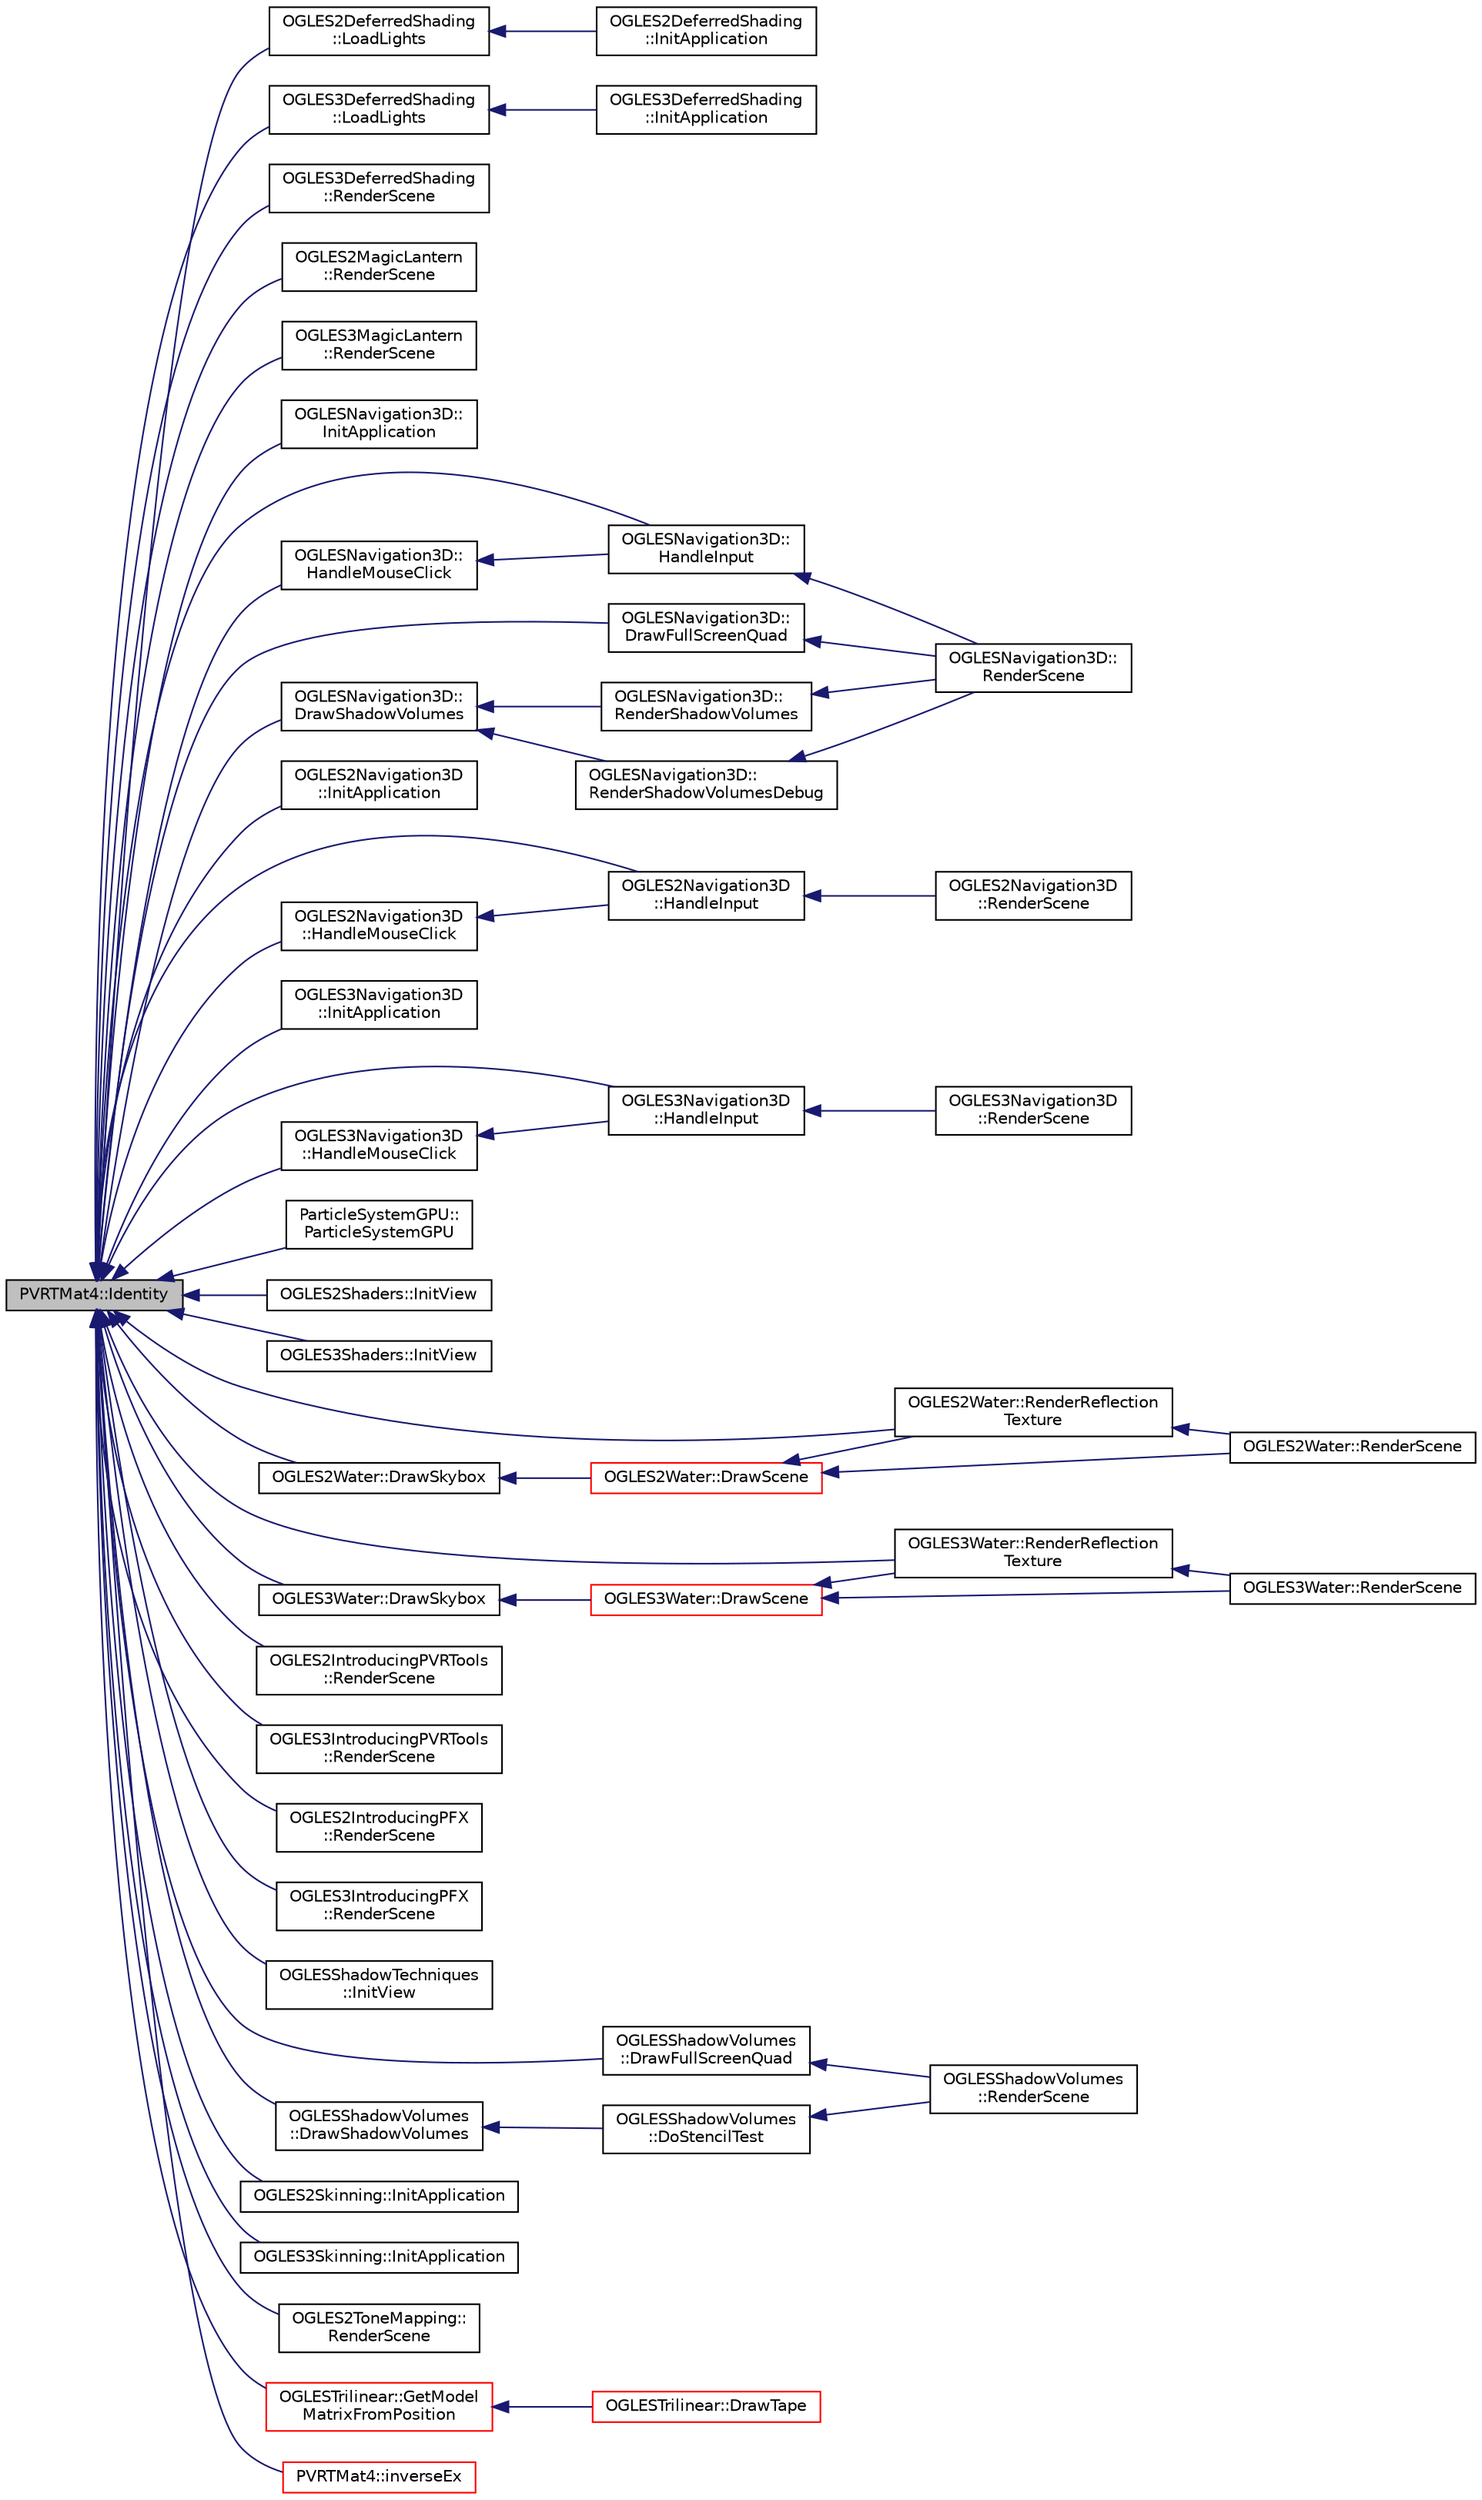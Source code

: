digraph "PVRTMat4::Identity"
{
  edge [fontname="Helvetica",fontsize="10",labelfontname="Helvetica",labelfontsize="10"];
  node [fontname="Helvetica",fontsize="10",shape=record];
  rankdir="LR";
  Node1 [label="PVRTMat4::Identity",height=0.2,width=0.4,color="black", fillcolor="grey75", style="filled", fontcolor="black"];
  Node1 -> Node2 [dir="back",color="midnightblue",fontsize="10",style="solid"];
  Node2 [label="OGLES2DeferredShading\l::LoadLights",height=0.2,width=0.4,color="black", fillcolor="white", style="filled",URL="$class_o_g_l_e_s2_deferred_shading.html#a602479fd9c6d9a9983e6c1c239f94f59"];
  Node2 -> Node3 [dir="back",color="midnightblue",fontsize="10",style="solid"];
  Node3 [label="OGLES2DeferredShading\l::InitApplication",height=0.2,width=0.4,color="black", fillcolor="white", style="filled",URL="$class_o_g_l_e_s2_deferred_shading.html#a7924c712514baff744873436c9bea61e"];
  Node1 -> Node4 [dir="back",color="midnightblue",fontsize="10",style="solid"];
  Node4 [label="OGLES3DeferredShading\l::LoadLights",height=0.2,width=0.4,color="black", fillcolor="white", style="filled",URL="$class_o_g_l_e_s3_deferred_shading.html#a517b7c3d27650a5a8b61f060298055d1"];
  Node4 -> Node5 [dir="back",color="midnightblue",fontsize="10",style="solid"];
  Node5 [label="OGLES3DeferredShading\l::InitApplication",height=0.2,width=0.4,color="black", fillcolor="white", style="filled",URL="$class_o_g_l_e_s3_deferred_shading.html#a2c0ed9c939c83e76f32e0544c6a51975"];
  Node1 -> Node6 [dir="back",color="midnightblue",fontsize="10",style="solid"];
  Node6 [label="OGLES3DeferredShading\l::RenderScene",height=0.2,width=0.4,color="black", fillcolor="white", style="filled",URL="$class_o_g_l_e_s3_deferred_shading.html#a65b2f29d4627953888de63c1052852f5"];
  Node1 -> Node7 [dir="back",color="midnightblue",fontsize="10",style="solid"];
  Node7 [label="OGLES2MagicLantern\l::RenderScene",height=0.2,width=0.4,color="black", fillcolor="white", style="filled",URL="$class_o_g_l_e_s2_magic_lantern.html#a8a871ffcbbd00d419fdaf1c0c99c154f"];
  Node1 -> Node8 [dir="back",color="midnightblue",fontsize="10",style="solid"];
  Node8 [label="OGLES3MagicLantern\l::RenderScene",height=0.2,width=0.4,color="black", fillcolor="white", style="filled",URL="$class_o_g_l_e_s3_magic_lantern.html#a60662b8c25d2b6f583b89676d628761c"];
  Node1 -> Node9 [dir="back",color="midnightblue",fontsize="10",style="solid"];
  Node9 [label="OGLESNavigation3D::\lInitApplication",height=0.2,width=0.4,color="black", fillcolor="white", style="filled",URL="$class_o_g_l_e_s_navigation3_d.html#a7021194693eee5f436a0a7b00b0cf010"];
  Node1 -> Node10 [dir="back",color="midnightblue",fontsize="10",style="solid"];
  Node10 [label="OGLESNavigation3D::\lHandleInput",height=0.2,width=0.4,color="black", fillcolor="white", style="filled",URL="$class_o_g_l_e_s_navigation3_d.html#acf6ceaae2d7321143a5ffb2816e8e238"];
  Node10 -> Node11 [dir="back",color="midnightblue",fontsize="10",style="solid"];
  Node11 [label="OGLESNavigation3D::\lRenderScene",height=0.2,width=0.4,color="black", fillcolor="white", style="filled",URL="$class_o_g_l_e_s_navigation3_d.html#a11efe99292758062efe901fb67d54f02"];
  Node1 -> Node12 [dir="back",color="midnightblue",fontsize="10",style="solid"];
  Node12 [label="OGLESNavigation3D::\lHandleMouseClick",height=0.2,width=0.4,color="black", fillcolor="white", style="filled",URL="$class_o_g_l_e_s_navigation3_d.html#a23b052f7c3232ad7bfe47edb7182d58c"];
  Node12 -> Node10 [dir="back",color="midnightblue",fontsize="10",style="solid"];
  Node1 -> Node13 [dir="back",color="midnightblue",fontsize="10",style="solid"];
  Node13 [label="OGLESNavigation3D::\lDrawFullScreenQuad",height=0.2,width=0.4,color="black", fillcolor="white", style="filled",URL="$class_o_g_l_e_s_navigation3_d.html#acbec4cf27e8e0da7e398a273b448ec17"];
  Node13 -> Node11 [dir="back",color="midnightblue",fontsize="10",style="solid"];
  Node1 -> Node14 [dir="back",color="midnightblue",fontsize="10",style="solid"];
  Node14 [label="OGLESNavigation3D::\lDrawShadowVolumes",height=0.2,width=0.4,color="black", fillcolor="white", style="filled",URL="$class_o_g_l_e_s_navigation3_d.html#ab80b67fdc45b06f8bfba4747812910da"];
  Node14 -> Node15 [dir="back",color="midnightblue",fontsize="10",style="solid"];
  Node15 [label="OGLESNavigation3D::\lRenderShadowVolumes",height=0.2,width=0.4,color="black", fillcolor="white", style="filled",URL="$class_o_g_l_e_s_navigation3_d.html#a49a1ff3e126015e6753d274a0aa5b493"];
  Node15 -> Node11 [dir="back",color="midnightblue",fontsize="10",style="solid"];
  Node14 -> Node16 [dir="back",color="midnightblue",fontsize="10",style="solid"];
  Node16 [label="OGLESNavigation3D::\lRenderShadowVolumesDebug",height=0.2,width=0.4,color="black", fillcolor="white", style="filled",URL="$class_o_g_l_e_s_navigation3_d.html#a0728631d47c1e99afbdd6bc2796dafcd"];
  Node16 -> Node11 [dir="back",color="midnightblue",fontsize="10",style="solid"];
  Node1 -> Node17 [dir="back",color="midnightblue",fontsize="10",style="solid"];
  Node17 [label="OGLES2Navigation3D\l::InitApplication",height=0.2,width=0.4,color="black", fillcolor="white", style="filled",URL="$class_o_g_l_e_s2_navigation3_d.html#a3ebe1153920f498bae64a995c38c7cdd"];
  Node1 -> Node18 [dir="back",color="midnightblue",fontsize="10",style="solid"];
  Node18 [label="OGLES2Navigation3D\l::HandleInput",height=0.2,width=0.4,color="black", fillcolor="white", style="filled",URL="$class_o_g_l_e_s2_navigation3_d.html#aca85aa7b6359cb7d73170ee838ac07d5"];
  Node18 -> Node19 [dir="back",color="midnightblue",fontsize="10",style="solid"];
  Node19 [label="OGLES2Navigation3D\l::RenderScene",height=0.2,width=0.4,color="black", fillcolor="white", style="filled",URL="$class_o_g_l_e_s2_navigation3_d.html#ac5ad07593faf0e16244b602626d2be3c"];
  Node1 -> Node20 [dir="back",color="midnightblue",fontsize="10",style="solid"];
  Node20 [label="OGLES2Navigation3D\l::HandleMouseClick",height=0.2,width=0.4,color="black", fillcolor="white", style="filled",URL="$class_o_g_l_e_s2_navigation3_d.html#a0030f4d90c3627df6bc58b3c28a274cd"];
  Node20 -> Node18 [dir="back",color="midnightblue",fontsize="10",style="solid"];
  Node1 -> Node21 [dir="back",color="midnightblue",fontsize="10",style="solid"];
  Node21 [label="OGLES3Navigation3D\l::InitApplication",height=0.2,width=0.4,color="black", fillcolor="white", style="filled",URL="$class_o_g_l_e_s3_navigation3_d.html#ac66ab3a2968012e92bbe5aee00a88632"];
  Node1 -> Node22 [dir="back",color="midnightblue",fontsize="10",style="solid"];
  Node22 [label="OGLES3Navigation3D\l::HandleInput",height=0.2,width=0.4,color="black", fillcolor="white", style="filled",URL="$class_o_g_l_e_s3_navigation3_d.html#a520be1709c4eaf47d07ef69f237619f9"];
  Node22 -> Node23 [dir="back",color="midnightblue",fontsize="10",style="solid"];
  Node23 [label="OGLES3Navigation3D\l::RenderScene",height=0.2,width=0.4,color="black", fillcolor="white", style="filled",URL="$class_o_g_l_e_s3_navigation3_d.html#ad5664c9d3cb07fe1ef321a9ebd4777d9"];
  Node1 -> Node24 [dir="back",color="midnightblue",fontsize="10",style="solid"];
  Node24 [label="OGLES3Navigation3D\l::HandleMouseClick",height=0.2,width=0.4,color="black", fillcolor="white", style="filled",URL="$class_o_g_l_e_s3_navigation3_d.html#ac3d1d07b36ff1e7e6e03ad23e06dc2f3"];
  Node24 -> Node22 [dir="back",color="midnightblue",fontsize="10",style="solid"];
  Node1 -> Node25 [dir="back",color="midnightblue",fontsize="10",style="solid"];
  Node25 [label="ParticleSystemGPU::\lParticleSystemGPU",height=0.2,width=0.4,color="black", fillcolor="white", style="filled",URL="$class_particle_system_g_p_u.html#a45060fb111856e7f8e8cb83b7edeadaa"];
  Node1 -> Node26 [dir="back",color="midnightblue",fontsize="10",style="solid"];
  Node26 [label="OGLES2Shaders::InitView",height=0.2,width=0.4,color="black", fillcolor="white", style="filled",URL="$class_o_g_l_e_s2_shaders.html#a9c2dcd2c42d0d9e8eba1acd00097be12"];
  Node1 -> Node27 [dir="back",color="midnightblue",fontsize="10",style="solid"];
  Node27 [label="OGLES3Shaders::InitView",height=0.2,width=0.4,color="black", fillcolor="white", style="filled",URL="$class_o_g_l_e_s3_shaders.html#abbeeffa11a404097b6d1d0bd86acbf3d"];
  Node1 -> Node28 [dir="back",color="midnightblue",fontsize="10",style="solid"];
  Node28 [label="OGLES2Water::RenderReflection\lTexture",height=0.2,width=0.4,color="black", fillcolor="white", style="filled",URL="$class_o_g_l_e_s2_water.html#ac2987db0778ff9b541c419398da933c0"];
  Node28 -> Node29 [dir="back",color="midnightblue",fontsize="10",style="solid"];
  Node29 [label="OGLES2Water::RenderScene",height=0.2,width=0.4,color="black", fillcolor="white", style="filled",URL="$class_o_g_l_e_s2_water.html#a43aedbce04a12af28c9dce20c4acfe40"];
  Node1 -> Node30 [dir="back",color="midnightblue",fontsize="10",style="solid"];
  Node30 [label="OGLES2Water::DrawSkybox",height=0.2,width=0.4,color="black", fillcolor="white", style="filled",URL="$class_o_g_l_e_s2_water.html#adb8a0836b3a9c12f38dcf140eead887b"];
  Node30 -> Node31 [dir="back",color="midnightblue",fontsize="10",style="solid"];
  Node31 [label="OGLES2Water::DrawScene",height=0.2,width=0.4,color="red", fillcolor="white", style="filled",URL="$class_o_g_l_e_s2_water.html#af281ce15918f0469ded2fd2e60883399"];
  Node31 -> Node29 [dir="back",color="midnightblue",fontsize="10",style="solid"];
  Node31 -> Node28 [dir="back",color="midnightblue",fontsize="10",style="solid"];
  Node1 -> Node32 [dir="back",color="midnightblue",fontsize="10",style="solid"];
  Node32 [label="OGLES3Water::RenderReflection\lTexture",height=0.2,width=0.4,color="black", fillcolor="white", style="filled",URL="$class_o_g_l_e_s3_water.html#ac7bbade3e3a4e1a4faf5881e587a4a03"];
  Node32 -> Node33 [dir="back",color="midnightblue",fontsize="10",style="solid"];
  Node33 [label="OGLES3Water::RenderScene",height=0.2,width=0.4,color="black", fillcolor="white", style="filled",URL="$class_o_g_l_e_s3_water.html#aeab9e7a6214b0b72691879ad5d5584ad"];
  Node1 -> Node34 [dir="back",color="midnightblue",fontsize="10",style="solid"];
  Node34 [label="OGLES3Water::DrawSkybox",height=0.2,width=0.4,color="black", fillcolor="white", style="filled",URL="$class_o_g_l_e_s3_water.html#a2cf141c8c4f4dabf478f146811ef95ff"];
  Node34 -> Node35 [dir="back",color="midnightblue",fontsize="10",style="solid"];
  Node35 [label="OGLES3Water::DrawScene",height=0.2,width=0.4,color="red", fillcolor="white", style="filled",URL="$class_o_g_l_e_s3_water.html#a96f9cf57787543e750d64be9ffd1e2c8"];
  Node35 -> Node33 [dir="back",color="midnightblue",fontsize="10",style="solid"];
  Node35 -> Node32 [dir="back",color="midnightblue",fontsize="10",style="solid"];
  Node1 -> Node36 [dir="back",color="midnightblue",fontsize="10",style="solid"];
  Node36 [label="OGLES2IntroducingPVRTools\l::RenderScene",height=0.2,width=0.4,color="black", fillcolor="white", style="filled",URL="$class_o_g_l_e_s2_introducing_p_v_r_tools.html#a334f7be8a795dfbe7cfcd022e75f9d7a"];
  Node1 -> Node37 [dir="back",color="midnightblue",fontsize="10",style="solid"];
  Node37 [label="OGLES3IntroducingPVRTools\l::RenderScene",height=0.2,width=0.4,color="black", fillcolor="white", style="filled",URL="$class_o_g_l_e_s3_introducing_p_v_r_tools.html#acfb78eeb09d88dd59f1368e0280d090e"];
  Node1 -> Node38 [dir="back",color="midnightblue",fontsize="10",style="solid"];
  Node38 [label="OGLES2IntroducingPFX\l::RenderScene",height=0.2,width=0.4,color="black", fillcolor="white", style="filled",URL="$class_o_g_l_e_s2_introducing_p_f_x.html#abd135f321ff162912855a4755cee21e3"];
  Node1 -> Node39 [dir="back",color="midnightblue",fontsize="10",style="solid"];
  Node39 [label="OGLES3IntroducingPFX\l::RenderScene",height=0.2,width=0.4,color="black", fillcolor="white", style="filled",URL="$class_o_g_l_e_s3_introducing_p_f_x.html#abbd51fa216b5d827fb5b5e5b0798c0b1"];
  Node1 -> Node40 [dir="back",color="midnightblue",fontsize="10",style="solid"];
  Node40 [label="OGLESShadowTechniques\l::InitView",height=0.2,width=0.4,color="black", fillcolor="white", style="filled",URL="$class_o_g_l_e_s_shadow_techniques.html#a91c20c54e8dc22e03e229059cafe66f5"];
  Node1 -> Node41 [dir="back",color="midnightblue",fontsize="10",style="solid"];
  Node41 [label="OGLESShadowVolumes\l::DrawFullScreenQuad",height=0.2,width=0.4,color="black", fillcolor="white", style="filled",URL="$class_o_g_l_e_s_shadow_volumes.html#a256f696595b3bc874cf0919456ec1bbd"];
  Node41 -> Node42 [dir="back",color="midnightblue",fontsize="10",style="solid"];
  Node42 [label="OGLESShadowVolumes\l::RenderScene",height=0.2,width=0.4,color="black", fillcolor="white", style="filled",URL="$class_o_g_l_e_s_shadow_volumes.html#a14c23788feb61d8592b455026444a65a"];
  Node1 -> Node43 [dir="back",color="midnightblue",fontsize="10",style="solid"];
  Node43 [label="OGLESShadowVolumes\l::DrawShadowVolumes",height=0.2,width=0.4,color="black", fillcolor="white", style="filled",URL="$class_o_g_l_e_s_shadow_volumes.html#ab7778ae5d7fc075b8192ca540991f95d"];
  Node43 -> Node44 [dir="back",color="midnightblue",fontsize="10",style="solid"];
  Node44 [label="OGLESShadowVolumes\l::DoStencilTest",height=0.2,width=0.4,color="black", fillcolor="white", style="filled",URL="$class_o_g_l_e_s_shadow_volumes.html#a3f50a318203e252634347178f7610bdb"];
  Node44 -> Node42 [dir="back",color="midnightblue",fontsize="10",style="solid"];
  Node1 -> Node45 [dir="back",color="midnightblue",fontsize="10",style="solid"];
  Node45 [label="OGLES2Skinning::InitApplication",height=0.2,width=0.4,color="black", fillcolor="white", style="filled",URL="$class_o_g_l_e_s2_skinning.html#a4c18c3aa42e634f32b7635d8e659870b"];
  Node1 -> Node46 [dir="back",color="midnightblue",fontsize="10",style="solid"];
  Node46 [label="OGLES3Skinning::InitApplication",height=0.2,width=0.4,color="black", fillcolor="white", style="filled",URL="$class_o_g_l_e_s3_skinning.html#a31b5f125cc84233687667b7aa9405369"];
  Node1 -> Node47 [dir="back",color="midnightblue",fontsize="10",style="solid"];
  Node47 [label="OGLES2ToneMapping::\lRenderScene",height=0.2,width=0.4,color="black", fillcolor="white", style="filled",URL="$class_o_g_l_e_s2_tone_mapping.html#ab1bf60cd06760b9f269b472ffded0abd"];
  Node1 -> Node48 [dir="back",color="midnightblue",fontsize="10",style="solid"];
  Node48 [label="OGLESTrilinear::GetModel\lMatrixFromPosition",height=0.2,width=0.4,color="red", fillcolor="white", style="filled",URL="$class_o_g_l_e_s_trilinear.html#a1b5c61de2f46b54d56d757069af4efb7"];
  Node48 -> Node49 [dir="back",color="midnightblue",fontsize="10",style="solid"];
  Node49 [label="OGLESTrilinear::DrawTape",height=0.2,width=0.4,color="red", fillcolor="white", style="filled",URL="$class_o_g_l_e_s_trilinear.html#aa0872e20c2116637070a735063a824a1"];
  Node1 -> Node50 [dir="back",color="midnightblue",fontsize="10",style="solid"];
  Node50 [label="PVRTMat4::inverseEx",height=0.2,width=0.4,color="red", fillcolor="white", style="filled",URL="$struct_p_v_r_t_mat4.html#a05c97718d88268d15151bd092dbc1cc1",tooltip="Calculates multiplicative inverse of this matrix Uses a linear equation solver and the knowledge that..."];
}
